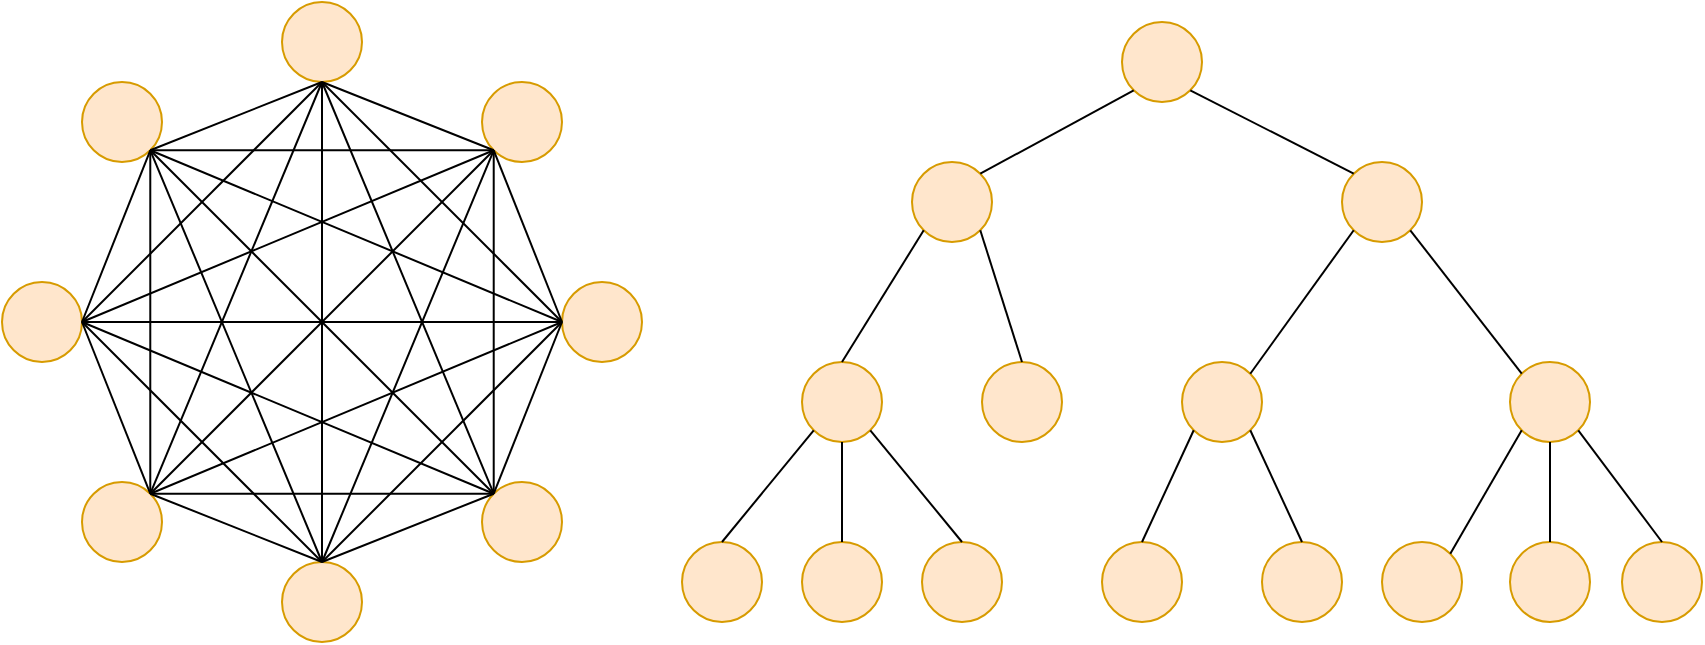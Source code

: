 <mxfile version="27.1.0">
  <diagram name="Página-1" id="taPtm6CdufuRy_zjicpt">
    <mxGraphModel grid="1" page="1" gridSize="10" guides="1" tooltips="1" connect="1" arrows="1" fold="1" pageScale="1" pageWidth="827" pageHeight="1169" math="0" shadow="0">
      <root>
        <mxCell id="0" />
        <mxCell id="1" parent="0" />
        <mxCell id="s1E7Z7htaCoj7KjWzEhG-13" value="" style="endArrow=none;html=1;rounded=0;entryX=0;entryY=0.5;entryDx=0;entryDy=0;" edge="1" parent="1" source="s1E7Z7htaCoj7KjWzEhG-25" target="s1E7Z7htaCoj7KjWzEhG-21">
          <mxGeometry width="50" height="50" relative="1" as="geometry">
            <mxPoint x="-40" y="370" as="sourcePoint" />
            <mxPoint x="420" y="370" as="targetPoint" />
          </mxGeometry>
        </mxCell>
        <mxCell id="s1E7Z7htaCoj7KjWzEhG-16" value="" style="endArrow=none;html=1;rounded=0;exitX=0;exitY=0;exitDx=0;exitDy=0;" edge="1" parent="1" source="s1E7Z7htaCoj7KjWzEhG-22" target="s1E7Z7htaCoj7KjWzEhG-15">
          <mxGeometry width="50" height="50" relative="1" as="geometry">
            <mxPoint x="320" y="520" as="sourcePoint" />
            <mxPoint x="20" y="220" as="targetPoint" />
          </mxGeometry>
        </mxCell>
        <mxCell id="s1E7Z7htaCoj7KjWzEhG-15" value="" style="ellipse;whiteSpace=wrap;html=1;aspect=fixed;fillColor=#ffe6cc;strokeColor=#d79b00;" vertex="1" parent="1">
          <mxGeometry x="50" y="250" width="40" height="40" as="geometry" />
        </mxCell>
        <mxCell id="s1E7Z7htaCoj7KjWzEhG-18" value="" style="endArrow=none;html=1;rounded=0;exitX=0.5;exitY=0;exitDx=0;exitDy=0;" edge="1" parent="1" source="s1E7Z7htaCoj7KjWzEhG-23" target="s1E7Z7htaCoj7KjWzEhG-17">
          <mxGeometry width="50" height="50" relative="1" as="geometry">
            <mxPoint x="170" y="570" as="sourcePoint" />
            <mxPoint x="170" y="180" as="targetPoint" />
          </mxGeometry>
        </mxCell>
        <mxCell id="s1E7Z7htaCoj7KjWzEhG-17" value="" style="ellipse;whiteSpace=wrap;html=1;aspect=fixed;fillColor=#ffe6cc;strokeColor=#d79b00;" vertex="1" parent="1">
          <mxGeometry x="150" y="210" width="40" height="40" as="geometry" />
        </mxCell>
        <mxCell id="s1E7Z7htaCoj7KjWzEhG-20" value="" style="endArrow=none;html=1;rounded=0;exitX=1;exitY=0;exitDx=0;exitDy=0;" edge="1" parent="1" source="s1E7Z7htaCoj7KjWzEhG-24" target="s1E7Z7htaCoj7KjWzEhG-19">
          <mxGeometry width="50" height="50" relative="1" as="geometry">
            <mxPoint x="20" y="520" as="sourcePoint" />
            <mxPoint x="320" y="220" as="targetPoint" />
          </mxGeometry>
        </mxCell>
        <mxCell id="s1E7Z7htaCoj7KjWzEhG-19" value="" style="ellipse;whiteSpace=wrap;html=1;aspect=fixed;fillColor=#ffe6cc;strokeColor=#d79b00;" vertex="1" parent="1">
          <mxGeometry x="250" y="250" width="40" height="40" as="geometry" />
        </mxCell>
        <mxCell id="s1E7Z7htaCoj7KjWzEhG-21" value="" style="ellipse;whiteSpace=wrap;html=1;aspect=fixed;fillColor=#ffe6cc;strokeColor=#d79b00;" vertex="1" parent="1">
          <mxGeometry x="290" y="350" width="40" height="40" as="geometry" />
        </mxCell>
        <mxCell id="s1E7Z7htaCoj7KjWzEhG-22" value="" style="ellipse;whiteSpace=wrap;html=1;aspect=fixed;fillColor=#ffe6cc;strokeColor=#d79b00;" vertex="1" parent="1">
          <mxGeometry x="250" y="450" width="40" height="40" as="geometry" />
        </mxCell>
        <mxCell id="s1E7Z7htaCoj7KjWzEhG-23" value="" style="ellipse;whiteSpace=wrap;html=1;aspect=fixed;fillColor=#ffe6cc;strokeColor=#d79b00;" vertex="1" parent="1">
          <mxGeometry x="150" y="490" width="40" height="40" as="geometry" />
        </mxCell>
        <mxCell id="s1E7Z7htaCoj7KjWzEhG-24" value="" style="ellipse;whiteSpace=wrap;html=1;aspect=fixed;fillColor=#ffe6cc;strokeColor=#d79b00;" vertex="1" parent="1">
          <mxGeometry x="50" y="450" width="40" height="40" as="geometry" />
        </mxCell>
        <mxCell id="s1E7Z7htaCoj7KjWzEhG-25" value="" style="ellipse;whiteSpace=wrap;html=1;aspect=fixed;fillColor=#ffe6cc;strokeColor=#d79b00;" vertex="1" parent="1">
          <mxGeometry x="10" y="350" width="40" height="40" as="geometry" />
        </mxCell>
        <mxCell id="s1E7Z7htaCoj7KjWzEhG-27" value="" style="endArrow=none;html=1;rounded=0;exitX=1;exitY=0;exitDx=0;exitDy=0;entryX=1;entryY=0.5;entryDx=0;entryDy=0;" edge="1" parent="1" source="s1E7Z7htaCoj7KjWzEhG-24" target="s1E7Z7htaCoj7KjWzEhG-25">
          <mxGeometry width="50" height="50" relative="1" as="geometry">
            <mxPoint x="110" y="592" as="sourcePoint" />
            <mxPoint x="282" y="420" as="targetPoint" />
          </mxGeometry>
        </mxCell>
        <mxCell id="s1E7Z7htaCoj7KjWzEhG-28" value="" style="endArrow=none;html=1;rounded=0;exitX=1;exitY=0;exitDx=0;exitDy=0;entryX=1;entryY=1;entryDx=0;entryDy=0;" edge="1" parent="1" source="s1E7Z7htaCoj7KjWzEhG-24" target="s1E7Z7htaCoj7KjWzEhG-15">
          <mxGeometry width="50" height="50" relative="1" as="geometry">
            <mxPoint x="94" y="496" as="sourcePoint" />
            <mxPoint x="60" y="410" as="targetPoint" />
          </mxGeometry>
        </mxCell>
        <mxCell id="s1E7Z7htaCoj7KjWzEhG-29" value="" style="endArrow=none;html=1;rounded=0;exitX=0.5;exitY=1;exitDx=0;exitDy=0;entryX=1;entryY=0;entryDx=0;entryDy=0;" edge="1" parent="1" source="s1E7Z7htaCoj7KjWzEhG-17" target="s1E7Z7htaCoj7KjWzEhG-24">
          <mxGeometry width="50" height="50" relative="1" as="geometry">
            <mxPoint x="80" y="502" as="sourcePoint" />
            <mxPoint x="80" y="330" as="targetPoint" />
          </mxGeometry>
        </mxCell>
        <mxCell id="s1E7Z7htaCoj7KjWzEhG-30" value="" style="endArrow=none;html=1;rounded=0;exitX=0;exitY=0.5;exitDx=0;exitDy=0;entryX=1;entryY=0;entryDx=0;entryDy=0;" edge="1" parent="1" source="s1E7Z7htaCoj7KjWzEhG-21" target="s1E7Z7htaCoj7KjWzEhG-24">
          <mxGeometry width="50" height="50" relative="1" as="geometry">
            <mxPoint x="206" y="360" as="sourcePoint" />
            <mxPoint x="120" y="566" as="targetPoint" />
          </mxGeometry>
        </mxCell>
        <mxCell id="s1E7Z7htaCoj7KjWzEhG-31" value="" style="endArrow=none;html=1;rounded=0;exitX=0;exitY=0;exitDx=0;exitDy=0;entryX=1;entryY=0;entryDx=0;entryDy=0;" edge="1" parent="1" source="s1E7Z7htaCoj7KjWzEhG-22" target="s1E7Z7htaCoj7KjWzEhG-24">
          <mxGeometry width="50" height="50" relative="1" as="geometry">
            <mxPoint x="306" y="450" as="sourcePoint" />
            <mxPoint x="100" y="536" as="targetPoint" />
          </mxGeometry>
        </mxCell>
        <mxCell id="s1E7Z7htaCoj7KjWzEhG-32" value="" style="endArrow=none;html=1;rounded=0;exitX=0.5;exitY=0;exitDx=0;exitDy=0;entryX=1;entryY=0;entryDx=0;entryDy=0;" edge="1" parent="1" source="s1E7Z7htaCoj7KjWzEhG-23" target="s1E7Z7htaCoj7KjWzEhG-24">
          <mxGeometry width="50" height="50" relative="1" as="geometry">
            <mxPoint x="302" y="470" as="sourcePoint" />
            <mxPoint x="130" y="470" as="targetPoint" />
          </mxGeometry>
        </mxCell>
        <mxCell id="s1E7Z7htaCoj7KjWzEhG-33" value="" style="endArrow=none;html=1;rounded=0;exitX=0.5;exitY=0;exitDx=0;exitDy=0;entryX=0;entryY=0;entryDx=0;entryDy=0;" edge="1" parent="1" source="s1E7Z7htaCoj7KjWzEhG-23" target="s1E7Z7htaCoj7KjWzEhG-22">
          <mxGeometry width="50" height="50" relative="1" as="geometry">
            <mxPoint x="216" y="504" as="sourcePoint" />
            <mxPoint x="130" y="470" as="targetPoint" />
          </mxGeometry>
        </mxCell>
        <mxCell id="s1E7Z7htaCoj7KjWzEhG-34" value="" style="endArrow=none;html=1;rounded=0;exitX=0.5;exitY=0;exitDx=0;exitDy=0;entryX=0;entryY=0.5;entryDx=0;entryDy=0;" edge="1" parent="1" source="s1E7Z7htaCoj7KjWzEhG-23" target="s1E7Z7htaCoj7KjWzEhG-21">
          <mxGeometry width="50" height="50" relative="1" as="geometry">
            <mxPoint x="210" y="494" as="sourcePoint" />
            <mxPoint x="296" y="460" as="targetPoint" />
          </mxGeometry>
        </mxCell>
        <mxCell id="s1E7Z7htaCoj7KjWzEhG-35" value="" style="endArrow=none;html=1;rounded=0;exitX=0.5;exitY=0;exitDx=0;exitDy=0;entryX=0;entryY=1;entryDx=0;entryDy=0;" edge="1" parent="1" source="s1E7Z7htaCoj7KjWzEhG-23" target="s1E7Z7htaCoj7KjWzEhG-19">
          <mxGeometry width="50" height="50" relative="1" as="geometry">
            <mxPoint x="240" y="550" as="sourcePoint" />
            <mxPoint x="360" y="430" as="targetPoint" />
          </mxGeometry>
        </mxCell>
        <mxCell id="s1E7Z7htaCoj7KjWzEhG-36" value="" style="endArrow=none;html=1;rounded=0;exitX=0.5;exitY=0;exitDx=0;exitDy=0;entryX=1;entryY=1;entryDx=0;entryDy=0;" edge="1" parent="1" source="s1E7Z7htaCoj7KjWzEhG-23" target="s1E7Z7htaCoj7KjWzEhG-15">
          <mxGeometry width="50" height="50" relative="1" as="geometry">
            <mxPoint x="260" y="526" as="sourcePoint" />
            <mxPoint x="346" y="320" as="targetPoint" />
          </mxGeometry>
        </mxCell>
        <mxCell id="s1E7Z7htaCoj7KjWzEhG-37" value="" style="endArrow=none;html=1;rounded=0;exitX=0.5;exitY=0;exitDx=0;exitDy=0;entryX=1;entryY=0.5;entryDx=0;entryDy=0;" edge="1" parent="1" source="s1E7Z7htaCoj7KjWzEhG-23" target="s1E7Z7htaCoj7KjWzEhG-25">
          <mxGeometry width="50" height="50" relative="1" as="geometry">
            <mxPoint x="296" y="536" as="sourcePoint" />
            <mxPoint x="210" y="330" as="targetPoint" />
          </mxGeometry>
        </mxCell>
        <mxCell id="s1E7Z7htaCoj7KjWzEhG-38" value="" style="endArrow=none;html=1;rounded=0;exitX=0;exitY=0.5;exitDx=0;exitDy=0;entryX=0;entryY=0;entryDx=0;entryDy=0;" edge="1" parent="1" source="s1E7Z7htaCoj7KjWzEhG-21" target="s1E7Z7htaCoj7KjWzEhG-22">
          <mxGeometry width="50" height="50" relative="1" as="geometry">
            <mxPoint x="336" y="656" as="sourcePoint" />
            <mxPoint x="250" y="450" as="targetPoint" />
          </mxGeometry>
        </mxCell>
        <mxCell id="s1E7Z7htaCoj7KjWzEhG-39" value="" style="endArrow=none;html=1;rounded=0;exitX=0;exitY=1;exitDx=0;exitDy=0;entryX=0;entryY=0;entryDx=0;entryDy=0;" edge="1" parent="1" source="s1E7Z7htaCoj7KjWzEhG-19" target="s1E7Z7htaCoj7KjWzEhG-22">
          <mxGeometry width="50" height="50" relative="1" as="geometry">
            <mxPoint x="314" y="370" as="sourcePoint" />
            <mxPoint x="280" y="456" as="targetPoint" />
          </mxGeometry>
        </mxCell>
        <mxCell id="s1E7Z7htaCoj7KjWzEhG-40" value="" style="endArrow=none;html=1;rounded=0;exitX=0;exitY=0;exitDx=0;exitDy=0;entryX=0.5;entryY=1;entryDx=0;entryDy=0;" edge="1" parent="1" source="s1E7Z7htaCoj7KjWzEhG-22" target="s1E7Z7htaCoj7KjWzEhG-17">
          <mxGeometry width="50" height="50" relative="1" as="geometry">
            <mxPoint x="260" y="380" as="sourcePoint" />
            <mxPoint x="260" y="552" as="targetPoint" />
          </mxGeometry>
        </mxCell>
        <mxCell id="s1E7Z7htaCoj7KjWzEhG-41" value="" style="endArrow=none;html=1;rounded=0;exitX=0;exitY=0;exitDx=0;exitDy=0;entryX=1;entryY=0.5;entryDx=0;entryDy=0;" edge="1" parent="1" source="s1E7Z7htaCoj7KjWzEhG-22" target="s1E7Z7htaCoj7KjWzEhG-25">
          <mxGeometry width="50" height="50" relative="1" as="geometry">
            <mxPoint x="316" y="576" as="sourcePoint" />
            <mxPoint x="230" y="370" as="targetPoint" />
          </mxGeometry>
        </mxCell>
        <mxCell id="s1E7Z7htaCoj7KjWzEhG-42" value="" style="endArrow=none;html=1;rounded=0;exitX=0;exitY=1;exitDx=0;exitDy=0;entryX=0;entryY=0.5;entryDx=0;entryDy=0;" edge="1" parent="1" source="s1E7Z7htaCoj7KjWzEhG-19" target="s1E7Z7htaCoj7KjWzEhG-21">
          <mxGeometry width="50" height="50" relative="1" as="geometry">
            <mxPoint x="266" y="456" as="sourcePoint" />
            <mxPoint x="250" y="550" as="targetPoint" />
          </mxGeometry>
        </mxCell>
        <mxCell id="s1E7Z7htaCoj7KjWzEhG-43" value="" style="endArrow=none;html=1;rounded=0;exitX=0;exitY=0.5;exitDx=0;exitDy=0;entryX=1;entryY=1;entryDx=0;entryDy=0;" edge="1" parent="1" source="s1E7Z7htaCoj7KjWzEhG-21" target="s1E7Z7htaCoj7KjWzEhG-15">
          <mxGeometry width="50" height="50" relative="1" as="geometry">
            <mxPoint x="260" y="300" as="sourcePoint" />
            <mxPoint x="80" y="290" as="targetPoint" />
          </mxGeometry>
        </mxCell>
        <mxCell id="s1E7Z7htaCoj7KjWzEhG-44" value="" style="endArrow=none;html=1;rounded=0;exitX=0;exitY=0.5;exitDx=0;exitDy=0;entryX=0.5;entryY=1;entryDx=0;entryDy=0;" edge="1" parent="1" source="s1E7Z7htaCoj7KjWzEhG-21" target="s1E7Z7htaCoj7KjWzEhG-17">
          <mxGeometry width="50" height="50" relative="1" as="geometry">
            <mxPoint x="326" y="386" as="sourcePoint" />
            <mxPoint x="120" y="300" as="targetPoint" />
          </mxGeometry>
        </mxCell>
        <mxCell id="s1E7Z7htaCoj7KjWzEhG-45" value="" style="endArrow=none;html=1;rounded=0;exitX=0;exitY=1;exitDx=0;exitDy=0;" edge="1" parent="1" source="s1E7Z7htaCoj7KjWzEhG-19">
          <mxGeometry width="50" height="50" relative="1" as="geometry">
            <mxPoint x="270" y="320" as="sourcePoint" />
            <mxPoint x="170" y="250" as="targetPoint" />
          </mxGeometry>
        </mxCell>
        <mxCell id="s1E7Z7htaCoj7KjWzEhG-46" value="" style="endArrow=none;html=1;rounded=0;exitX=0;exitY=1;exitDx=0;exitDy=0;entryX=1;entryY=1;entryDx=0;entryDy=0;" edge="1" parent="1" source="s1E7Z7htaCoj7KjWzEhG-19" target="s1E7Z7htaCoj7KjWzEhG-15">
          <mxGeometry width="50" height="50" relative="1" as="geometry">
            <mxPoint x="316" y="314" as="sourcePoint" />
            <mxPoint x="230" y="280" as="targetPoint" />
          </mxGeometry>
        </mxCell>
        <mxCell id="s1E7Z7htaCoj7KjWzEhG-47" value="" style="endArrow=none;html=1;rounded=0;exitX=0;exitY=1;exitDx=0;exitDy=0;entryX=1;entryY=0.5;entryDx=0;entryDy=0;" edge="1" parent="1" source="s1E7Z7htaCoj7KjWzEhG-19" target="s1E7Z7htaCoj7KjWzEhG-25">
          <mxGeometry width="50" height="50" relative="1" as="geometry">
            <mxPoint x="312" y="280" as="sourcePoint" />
            <mxPoint x="140" y="280" as="targetPoint" />
          </mxGeometry>
        </mxCell>
        <mxCell id="s1E7Z7htaCoj7KjWzEhG-48" value="" style="endArrow=none;html=1;rounded=0;exitX=1;exitY=1;exitDx=0;exitDy=0;entryX=0.5;entryY=1;entryDx=0;entryDy=0;" edge="1" parent="1" source="s1E7Z7htaCoj7KjWzEhG-15" target="s1E7Z7htaCoj7KjWzEhG-17">
          <mxGeometry width="50" height="50" relative="1" as="geometry">
            <mxPoint x="296" y="294" as="sourcePoint" />
            <mxPoint x="210" y="260" as="targetPoint" />
          </mxGeometry>
        </mxCell>
        <mxCell id="s1E7Z7htaCoj7KjWzEhG-49" value="" style="endArrow=none;html=1;rounded=0;exitX=1;exitY=0.5;exitDx=0;exitDy=0;entryX=0.5;entryY=1;entryDx=0;entryDy=0;" edge="1" parent="1" source="s1E7Z7htaCoj7KjWzEhG-25" target="s1E7Z7htaCoj7KjWzEhG-17">
          <mxGeometry width="50" height="50" relative="1" as="geometry">
            <mxPoint x="140" y="284" as="sourcePoint" />
            <mxPoint x="226" y="250" as="targetPoint" />
          </mxGeometry>
        </mxCell>
        <mxCell id="s1E7Z7htaCoj7KjWzEhG-50" value="" style="endArrow=none;html=1;rounded=0;exitX=1;exitY=1;exitDx=0;exitDy=0;entryX=1;entryY=0.5;entryDx=0;entryDy=0;" edge="1" parent="1" source="s1E7Z7htaCoj7KjWzEhG-15" target="s1E7Z7htaCoj7KjWzEhG-25">
          <mxGeometry width="50" height="50" relative="1" as="geometry">
            <mxPoint x="110" y="294" as="sourcePoint" />
            <mxPoint x="196" y="260" as="targetPoint" />
          </mxGeometry>
        </mxCell>
        <mxCell id="s1E7Z7htaCoj7KjWzEhG-52" value="" style="ellipse;whiteSpace=wrap;html=1;aspect=fixed;fillColor=#ffe6cc;strokeColor=#d79b00;" vertex="1" parent="1">
          <mxGeometry x="570" y="220" width="40" height="40" as="geometry" />
        </mxCell>
        <mxCell id="s1E7Z7htaCoj7KjWzEhG-53" value="" style="ellipse;whiteSpace=wrap;html=1;aspect=fixed;fillColor=#ffe6cc;strokeColor=#d79b00;" vertex="1" parent="1">
          <mxGeometry x="410" y="390" width="40" height="40" as="geometry" />
        </mxCell>
        <mxCell id="s1E7Z7htaCoj7KjWzEhG-54" value="" style="ellipse;whiteSpace=wrap;html=1;aspect=fixed;fillColor=#ffe6cc;strokeColor=#d79b00;" vertex="1" parent="1">
          <mxGeometry x="680" y="290" width="40" height="40" as="geometry" />
        </mxCell>
        <mxCell id="s1E7Z7htaCoj7KjWzEhG-55" value="" style="ellipse;whiteSpace=wrap;html=1;aspect=fixed;fillColor=#ffe6cc;strokeColor=#d79b00;" vertex="1" parent="1">
          <mxGeometry x="500" y="390" width="40" height="40" as="geometry" />
        </mxCell>
        <mxCell id="s1E7Z7htaCoj7KjWzEhG-56" value="" style="ellipse;whiteSpace=wrap;html=1;aspect=fixed;fillColor=#ffe6cc;strokeColor=#d79b00;" vertex="1" parent="1">
          <mxGeometry x="764" y="390" width="40" height="40" as="geometry" />
        </mxCell>
        <mxCell id="s1E7Z7htaCoj7KjWzEhG-57" value="" style="ellipse;whiteSpace=wrap;html=1;aspect=fixed;fillColor=#ffe6cc;strokeColor=#d79b00;" vertex="1" parent="1">
          <mxGeometry x="600" y="390" width="40" height="40" as="geometry" />
        </mxCell>
        <mxCell id="s1E7Z7htaCoj7KjWzEhG-58" value="" style="ellipse;whiteSpace=wrap;html=1;aspect=fixed;fillColor=#ffe6cc;strokeColor=#d79b00;" vertex="1" parent="1">
          <mxGeometry x="465" y="290" width="40" height="40" as="geometry" />
        </mxCell>
        <mxCell id="s1E7Z7htaCoj7KjWzEhG-62" value="" style="ellipse;whiteSpace=wrap;html=1;aspect=fixed;fillColor=#ffe6cc;strokeColor=#d79b00;" vertex="1" parent="1">
          <mxGeometry x="410" y="480" width="40" height="40" as="geometry" />
        </mxCell>
        <mxCell id="s1E7Z7htaCoj7KjWzEhG-63" value="" style="ellipse;whiteSpace=wrap;html=1;aspect=fixed;fillColor=#ffe6cc;strokeColor=#d79b00;" vertex="1" parent="1">
          <mxGeometry x="470" y="480" width="40" height="40" as="geometry" />
        </mxCell>
        <mxCell id="s1E7Z7htaCoj7KjWzEhG-64" value="" style="ellipse;whiteSpace=wrap;html=1;aspect=fixed;fillColor=#ffe6cc;strokeColor=#d79b00;" vertex="1" parent="1">
          <mxGeometry x="350" y="480" width="40" height="40" as="geometry" />
        </mxCell>
        <mxCell id="s1E7Z7htaCoj7KjWzEhG-65" value="" style="ellipse;whiteSpace=wrap;html=1;aspect=fixed;fillColor=#ffe6cc;strokeColor=#d79b00;" vertex="1" parent="1">
          <mxGeometry x="764" y="480" width="40" height="40" as="geometry" />
        </mxCell>
        <mxCell id="s1E7Z7htaCoj7KjWzEhG-66" value="" style="ellipse;whiteSpace=wrap;html=1;aspect=fixed;fillColor=#ffe6cc;strokeColor=#d79b00;" vertex="1" parent="1">
          <mxGeometry x="820" y="480" width="40" height="40" as="geometry" />
        </mxCell>
        <mxCell id="s1E7Z7htaCoj7KjWzEhG-67" value="" style="ellipse;whiteSpace=wrap;html=1;aspect=fixed;fillColor=#ffe6cc;strokeColor=#d79b00;" vertex="1" parent="1">
          <mxGeometry x="700" y="480" width="40" height="40" as="geometry" />
        </mxCell>
        <mxCell id="s1E7Z7htaCoj7KjWzEhG-69" value="" style="ellipse;whiteSpace=wrap;html=1;aspect=fixed;fillColor=#ffe6cc;strokeColor=#d79b00;" vertex="1" parent="1">
          <mxGeometry x="560" y="480" width="40" height="40" as="geometry" />
        </mxCell>
        <mxCell id="s1E7Z7htaCoj7KjWzEhG-70" value="" style="ellipse;whiteSpace=wrap;html=1;aspect=fixed;fillColor=#ffe6cc;strokeColor=#d79b00;" vertex="1" parent="1">
          <mxGeometry x="640" y="480" width="40" height="40" as="geometry" />
        </mxCell>
        <mxCell id="s1E7Z7htaCoj7KjWzEhG-71" value="" style="endArrow=none;html=1;rounded=0;exitX=0;exitY=1;exitDx=0;exitDy=0;entryX=1;entryY=0;entryDx=0;entryDy=0;" edge="1" parent="1" source="s1E7Z7htaCoj7KjWzEhG-52" target="s1E7Z7htaCoj7KjWzEhG-58">
          <mxGeometry width="50" height="50" relative="1" as="geometry">
            <mxPoint x="480" y="160" as="sourcePoint" />
            <mxPoint x="514" y="246" as="targetPoint" />
          </mxGeometry>
        </mxCell>
        <mxCell id="s1E7Z7htaCoj7KjWzEhG-72" value="" style="endArrow=none;html=1;rounded=0;exitX=0;exitY=1;exitDx=0;exitDy=0;entryX=0.5;entryY=0;entryDx=0;entryDy=0;" edge="1" parent="1" source="s1E7Z7htaCoj7KjWzEhG-58" target="s1E7Z7htaCoj7KjWzEhG-53">
          <mxGeometry width="50" height="50" relative="1" as="geometry">
            <mxPoint x="657" y="230" as="sourcePoint" />
            <mxPoint x="570" y="322" as="targetPoint" />
          </mxGeometry>
        </mxCell>
        <mxCell id="s1E7Z7htaCoj7KjWzEhG-73" value="" style="endArrow=none;html=1;rounded=0;exitX=1;exitY=1;exitDx=0;exitDy=0;entryX=0.5;entryY=0;entryDx=0;entryDy=0;" edge="1" parent="1" source="s1E7Z7htaCoj7KjWzEhG-58" target="s1E7Z7htaCoj7KjWzEhG-55">
          <mxGeometry width="50" height="50" relative="1" as="geometry">
            <mxPoint x="487" y="340" as="sourcePoint" />
            <mxPoint x="460" y="412" as="targetPoint" />
          </mxGeometry>
        </mxCell>
        <mxCell id="s1E7Z7htaCoj7KjWzEhG-74" value="" style="endArrow=none;html=1;rounded=0;exitX=0;exitY=1;exitDx=0;exitDy=0;entryX=0.5;entryY=0;entryDx=0;entryDy=0;" edge="1" parent="1" source="s1E7Z7htaCoj7KjWzEhG-53" target="s1E7Z7htaCoj7KjWzEhG-64">
          <mxGeometry width="50" height="50" relative="1" as="geometry">
            <mxPoint x="410" y="400" as="sourcePoint" />
            <mxPoint x="369" y="466" as="targetPoint" />
          </mxGeometry>
        </mxCell>
        <mxCell id="s1E7Z7htaCoj7KjWzEhG-75" value="" style="endArrow=none;html=1;rounded=0;exitX=0.5;exitY=1;exitDx=0;exitDy=0;entryX=0.5;entryY=0;entryDx=0;entryDy=0;" edge="1" parent="1" source="s1E7Z7htaCoj7KjWzEhG-53" target="s1E7Z7htaCoj7KjWzEhG-62">
          <mxGeometry width="50" height="50" relative="1" as="geometry">
            <mxPoint x="471" y="440" as="sourcePoint" />
            <mxPoint x="430" y="506" as="targetPoint" />
          </mxGeometry>
        </mxCell>
        <mxCell id="s1E7Z7htaCoj7KjWzEhG-76" value="" style="endArrow=none;html=1;rounded=0;exitX=1;exitY=1;exitDx=0;exitDy=0;entryX=0.5;entryY=0;entryDx=0;entryDy=0;" edge="1" parent="1" source="s1E7Z7htaCoj7KjWzEhG-53" target="s1E7Z7htaCoj7KjWzEhG-63">
          <mxGeometry width="50" height="50" relative="1" as="geometry">
            <mxPoint x="450" y="440" as="sourcePoint" />
            <mxPoint x="450" y="490" as="targetPoint" />
          </mxGeometry>
        </mxCell>
        <mxCell id="s1E7Z7htaCoj7KjWzEhG-77" value="" style="endArrow=none;html=1;rounded=0;exitX=0;exitY=1;exitDx=0;exitDy=0;entryX=0.5;entryY=0;entryDx=0;entryDy=0;" edge="1" parent="1" source="s1E7Z7htaCoj7KjWzEhG-57" target="s1E7Z7htaCoj7KjWzEhG-69">
          <mxGeometry width="50" height="50" relative="1" as="geometry">
            <mxPoint x="460" y="440" as="sourcePoint" />
            <mxPoint x="506" y="496" as="targetPoint" />
          </mxGeometry>
        </mxCell>
        <mxCell id="s1E7Z7htaCoj7KjWzEhG-78" value="" style="endArrow=none;html=1;rounded=0;exitX=1;exitY=1;exitDx=0;exitDy=0;entryX=0.5;entryY=0;entryDx=0;entryDy=0;" edge="1" parent="1" source="s1E7Z7htaCoj7KjWzEhG-57" target="s1E7Z7htaCoj7KjWzEhG-70">
          <mxGeometry width="50" height="50" relative="1" as="geometry">
            <mxPoint x="616" y="440" as="sourcePoint" />
            <mxPoint x="590" y="496" as="targetPoint" />
          </mxGeometry>
        </mxCell>
        <mxCell id="s1E7Z7htaCoj7KjWzEhG-79" value="" style="endArrow=none;html=1;rounded=0;exitX=1;exitY=0;exitDx=0;exitDy=0;entryX=0;entryY=1;entryDx=0;entryDy=0;" edge="1" parent="1" source="s1E7Z7htaCoj7KjWzEhG-57" target="s1E7Z7htaCoj7KjWzEhG-54">
          <mxGeometry width="50" height="50" relative="1" as="geometry">
            <mxPoint x="650" y="450" as="sourcePoint" />
            <mxPoint x="676" y="506" as="targetPoint" />
          </mxGeometry>
        </mxCell>
        <mxCell id="s1E7Z7htaCoj7KjWzEhG-80" value="" style="endArrow=none;html=1;rounded=0;exitX=1;exitY=1;exitDx=0;exitDy=0;entryX=0;entryY=0;entryDx=0;entryDy=0;" edge="1" parent="1" source="s1E7Z7htaCoj7KjWzEhG-54" target="s1E7Z7htaCoj7KjWzEhG-56">
          <mxGeometry width="50" height="50" relative="1" as="geometry">
            <mxPoint x="680" y="400" as="sourcePoint" />
            <mxPoint x="706" y="456" as="targetPoint" />
          </mxGeometry>
        </mxCell>
        <mxCell id="s1E7Z7htaCoj7KjWzEhG-81" value="" style="endArrow=none;html=1;rounded=0;exitX=0;exitY=1;exitDx=0;exitDy=0;entryX=1;entryY=0;entryDx=0;entryDy=0;" edge="1" parent="1" source="s1E7Z7htaCoj7KjWzEhG-56" target="s1E7Z7htaCoj7KjWzEhG-67">
          <mxGeometry width="50" height="50" relative="1" as="geometry">
            <mxPoint x="730" y="390" as="sourcePoint" />
            <mxPoint x="786" y="462" as="targetPoint" />
          </mxGeometry>
        </mxCell>
        <mxCell id="s1E7Z7htaCoj7KjWzEhG-82" value="" style="endArrow=none;html=1;rounded=0;exitX=0.5;exitY=1;exitDx=0;exitDy=0;entryX=0.5;entryY=0;entryDx=0;entryDy=0;" edge="1" parent="1" source="s1E7Z7htaCoj7KjWzEhG-56" target="s1E7Z7htaCoj7KjWzEhG-65">
          <mxGeometry width="50" height="50" relative="1" as="geometry">
            <mxPoint x="796" y="440" as="sourcePoint" />
            <mxPoint x="760" y="502" as="targetPoint" />
          </mxGeometry>
        </mxCell>
        <mxCell id="s1E7Z7htaCoj7KjWzEhG-83" value="" style="endArrow=none;html=1;rounded=0;exitX=1;exitY=1;exitDx=0;exitDy=0;entryX=0.5;entryY=0;entryDx=0;entryDy=0;" edge="1" parent="1" source="s1E7Z7htaCoj7KjWzEhG-56" target="s1E7Z7htaCoj7KjWzEhG-66">
          <mxGeometry width="50" height="50" relative="1" as="geometry">
            <mxPoint x="839.58" y="430" as="sourcePoint" />
            <mxPoint x="839.58" y="480" as="targetPoint" />
          </mxGeometry>
        </mxCell>
        <mxCell id="s1E7Z7htaCoj7KjWzEhG-84" value="" style="endArrow=none;html=1;rounded=0;exitX=1;exitY=1;exitDx=0;exitDy=0;entryX=0;entryY=0;entryDx=0;entryDy=0;" edge="1" parent="1" source="s1E7Z7htaCoj7KjWzEhG-52" target="s1E7Z7htaCoj7KjWzEhG-54">
          <mxGeometry width="50" height="50" relative="1" as="geometry">
            <mxPoint x="660" y="412" as="sourcePoint" />
            <mxPoint x="712" y="340" as="targetPoint" />
          </mxGeometry>
        </mxCell>
      </root>
    </mxGraphModel>
  </diagram>
</mxfile>
